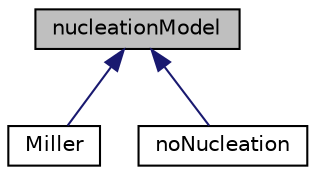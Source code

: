 digraph "nucleationModel"
{
  bgcolor="transparent";
  edge [fontname="Helvetica",fontsize="10",labelfontname="Helvetica",labelfontsize="10"];
  node [fontname="Helvetica",fontsize="10",shape=record];
  Node0 [label="nucleationModel",height=0.2,width=0.4,color="black", fillcolor="grey75", style="filled", fontcolor="black"];
  Node0 -> Node1 [dir="back",color="midnightblue",fontsize="10",style="solid",fontname="Helvetica"];
  Node1 [label="Miller",height=0.2,width=0.4,color="black",URL="$a02208.html",tooltip="Miller nucleation model for soot formation. "];
  Node0 -> Node2 [dir="back",color="midnightblue",fontsize="10",style="solid",fontname="Helvetica"];
  Node2 [label="noNucleation",height=0.2,width=0.4,color="black",URL="$a02212.html",tooltip="No nucleation model. "];
}
